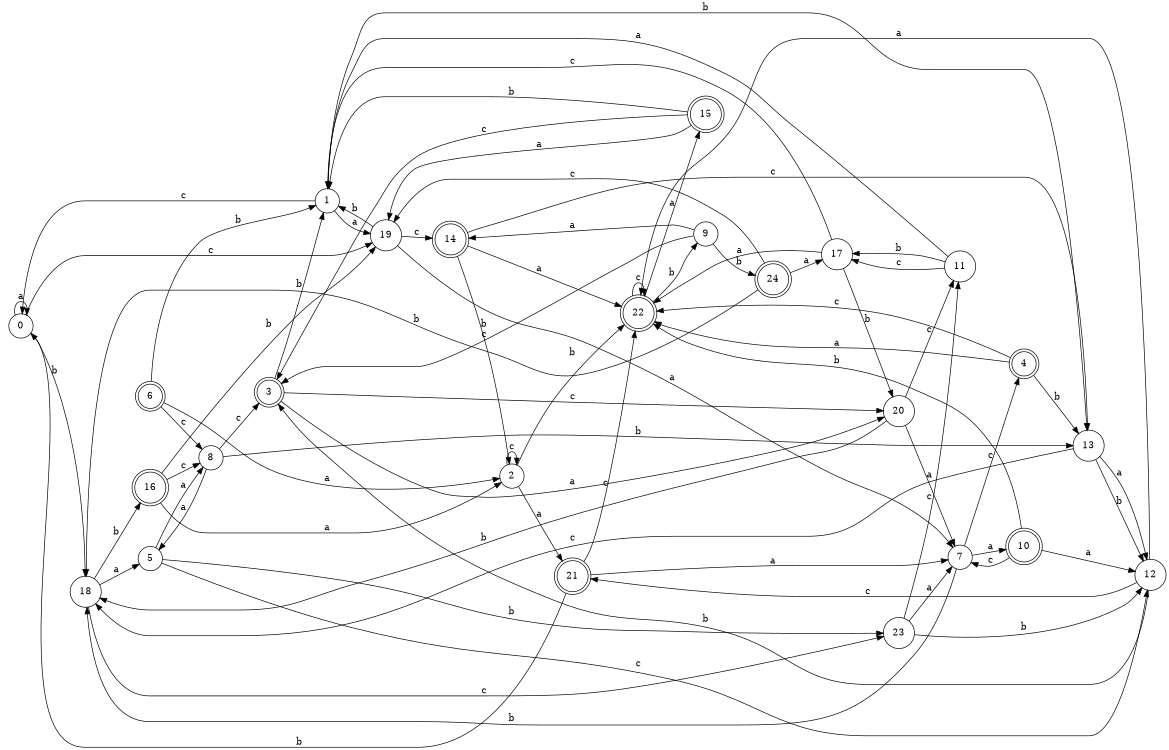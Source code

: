 digraph n20_6 {
__start0 [label="" shape="none"];

rankdir=LR;
size="8,5";

s0 [style="filled", color="black", fillcolor="white" shape="circle", label="0"];
s1 [style="filled", color="black", fillcolor="white" shape="circle", label="1"];
s2 [style="filled", color="black", fillcolor="white" shape="circle", label="2"];
s3 [style="rounded,filled", color="black", fillcolor="white" shape="doublecircle", label="3"];
s4 [style="rounded,filled", color="black", fillcolor="white" shape="doublecircle", label="4"];
s5 [style="filled", color="black", fillcolor="white" shape="circle", label="5"];
s6 [style="rounded,filled", color="black", fillcolor="white" shape="doublecircle", label="6"];
s7 [style="filled", color="black", fillcolor="white" shape="circle", label="7"];
s8 [style="filled", color="black", fillcolor="white" shape="circle", label="8"];
s9 [style="filled", color="black", fillcolor="white" shape="circle", label="9"];
s10 [style="rounded,filled", color="black", fillcolor="white" shape="doublecircle", label="10"];
s11 [style="filled", color="black", fillcolor="white" shape="circle", label="11"];
s12 [style="filled", color="black", fillcolor="white" shape="circle", label="12"];
s13 [style="filled", color="black", fillcolor="white" shape="circle", label="13"];
s14 [style="rounded,filled", color="black", fillcolor="white" shape="doublecircle", label="14"];
s15 [style="rounded,filled", color="black", fillcolor="white" shape="doublecircle", label="15"];
s16 [style="rounded,filled", color="black", fillcolor="white" shape="doublecircle", label="16"];
s17 [style="filled", color="black", fillcolor="white" shape="circle", label="17"];
s18 [style="filled", color="black", fillcolor="white" shape="circle", label="18"];
s19 [style="filled", color="black", fillcolor="white" shape="circle", label="19"];
s20 [style="filled", color="black", fillcolor="white" shape="circle", label="20"];
s21 [style="rounded,filled", color="black", fillcolor="white" shape="doublecircle", label="21"];
s22 [style="rounded,filled", color="black", fillcolor="white" shape="doublecircle", label="22"];
s23 [style="filled", color="black", fillcolor="white" shape="circle", label="23"];
s24 [style="rounded,filled", color="black", fillcolor="white" shape="doublecircle", label="24"];
s0 -> s0 [label="a"];
s0 -> s18 [label="b"];
s0 -> s19 [label="c"];
s1 -> s19 [label="a"];
s1 -> s13 [label="b"];
s1 -> s0 [label="c"];
s2 -> s21 [label="a"];
s2 -> s22 [label="b"];
s2 -> s2 [label="c"];
s3 -> s20 [label="a"];
s3 -> s1 [label="b"];
s3 -> s20 [label="c"];
s4 -> s22 [label="a"];
s4 -> s13 [label="b"];
s4 -> s22 [label="c"];
s5 -> s8 [label="a"];
s5 -> s23 [label="b"];
s5 -> s12 [label="c"];
s6 -> s2 [label="a"];
s6 -> s1 [label="b"];
s6 -> s8 [label="c"];
s7 -> s10 [label="a"];
s7 -> s18 [label="b"];
s7 -> s4 [label="c"];
s8 -> s5 [label="a"];
s8 -> s13 [label="b"];
s8 -> s3 [label="c"];
s9 -> s14 [label="a"];
s9 -> s24 [label="b"];
s9 -> s3 [label="c"];
s10 -> s12 [label="a"];
s10 -> s22 [label="b"];
s10 -> s7 [label="c"];
s11 -> s1 [label="a"];
s11 -> s17 [label="b"];
s11 -> s17 [label="c"];
s12 -> s22 [label="a"];
s12 -> s3 [label="b"];
s12 -> s21 [label="c"];
s13 -> s12 [label="a"];
s13 -> s12 [label="b"];
s13 -> s18 [label="c"];
s14 -> s22 [label="a"];
s14 -> s2 [label="b"];
s14 -> s13 [label="c"];
s15 -> s19 [label="a"];
s15 -> s1 [label="b"];
s15 -> s3 [label="c"];
s16 -> s2 [label="a"];
s16 -> s19 [label="b"];
s16 -> s8 [label="c"];
s17 -> s22 [label="a"];
s17 -> s20 [label="b"];
s17 -> s1 [label="c"];
s18 -> s5 [label="a"];
s18 -> s16 [label="b"];
s18 -> s23 [label="c"];
s19 -> s7 [label="a"];
s19 -> s1 [label="b"];
s19 -> s14 [label="c"];
s20 -> s7 [label="a"];
s20 -> s18 [label="b"];
s20 -> s11 [label="c"];
s21 -> s7 [label="a"];
s21 -> s0 [label="b"];
s21 -> s22 [label="c"];
s22 -> s15 [label="a"];
s22 -> s9 [label="b"];
s22 -> s22 [label="c"];
s23 -> s7 [label="a"];
s23 -> s12 [label="b"];
s23 -> s11 [label="c"];
s24 -> s17 [label="a"];
s24 -> s18 [label="b"];
s24 -> s19 [label="c"];

}